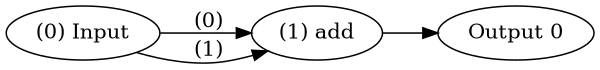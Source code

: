 digraph NeuralNetwork {
rankdir=LR;
size="4,3";
center = true;
node0 [label="(0) Input", color=black, labelfontcolor=black, fontcolor=black];
node1 [label="(1) add", color=black, labelfontcolor=black, fontcolor=black];
node0 -> node1 [label=" (0)", labelfontcolor=black, fontcolor=black, bold=true, color=black];
node0 -> node1 [label=" (1)", labelfontcolor=black, fontcolor=black, bold=true, color=black];
node2 [label="Output 0", color=black, labelfontcolor=black, fontcolor=black];
node1 -> node2 [labelfontcolor=black, fontcolor=black, bold=true, color=black];
{ rank = source; "node0"; }
{ rank = max;"node2"; }
}